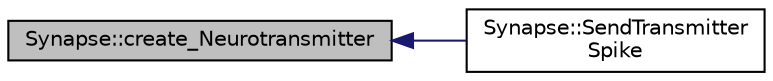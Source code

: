 digraph "Synapse::create_Neurotransmitter"
{
  edge [fontname="Helvetica",fontsize="10",labelfontname="Helvetica",labelfontsize="10"];
  node [fontname="Helvetica",fontsize="10",shape=record];
  rankdir="LR";
  Node1 [label="Synapse::create_Neurotransmitter",height=0.2,width=0.4,color="black", fillcolor="grey75", style="filled", fontcolor="black"];
  Node1 -> Node2 [dir="back",color="midnightblue",fontsize="10",style="solid"];
  Node2 [label="Synapse::SendTransmitter\lSpike",height=0.2,width=0.4,color="black", fillcolor="white", style="filled",URL="$class_synapse.html#aeb468681620e24eaa7388f63f596402b"];
}
